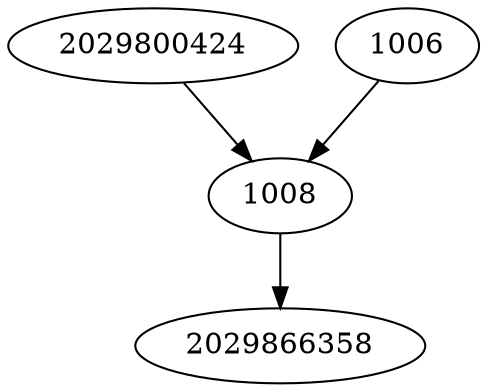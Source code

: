 strict digraph  {
2029800424;
1008;
2029866358;
1006;
2029800424 -> 1008;
1008 -> 2029866358;
1006 -> 1008;
}
